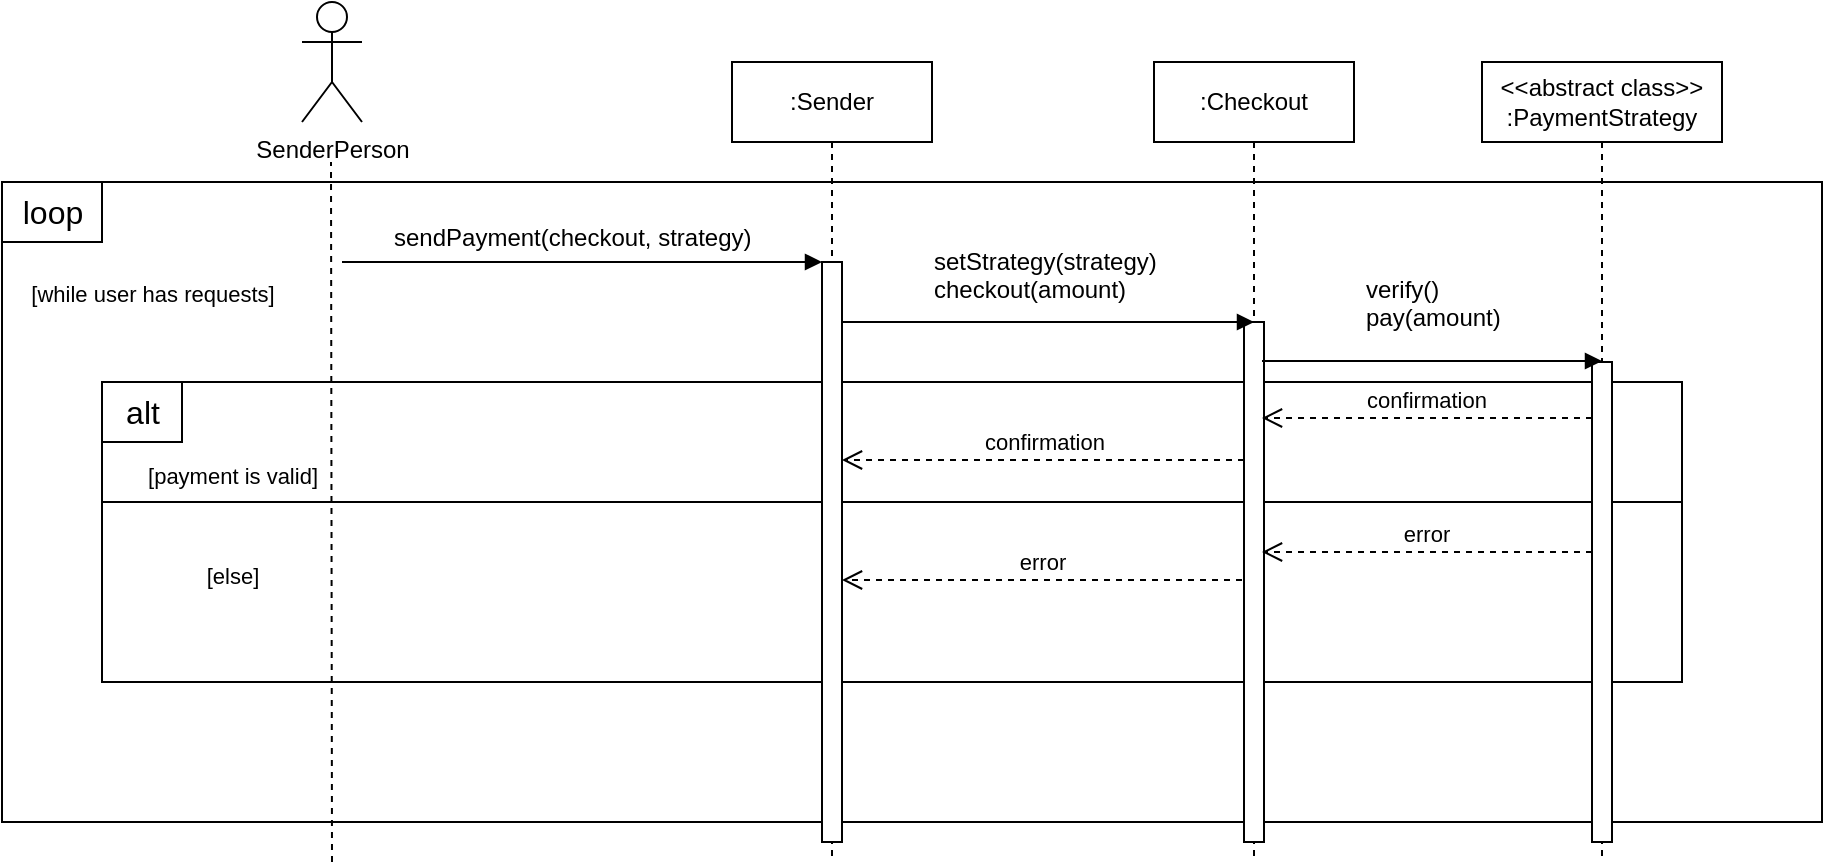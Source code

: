 <mxfile version="26.2.14">
  <diagram name="Page-1" id="2YBvvXClWsGukQMizWep">
    <mxGraphModel dx="1416" dy="909" grid="1" gridSize="10" guides="1" tooltips="1" connect="1" arrows="1" fold="1" page="1" pageScale="1" pageWidth="850" pageHeight="1100" math="0" shadow="0">
      <root>
        <mxCell id="0" />
        <mxCell id="1" parent="0" />
        <mxCell id="L4YwqG2pCL_ivL3df8pp-31" value="" style="rounded=0;whiteSpace=wrap;html=1;fillColor=none;" vertex="1" parent="1">
          <mxGeometry x="100" y="490" width="790" height="60" as="geometry" />
        </mxCell>
        <mxCell id="L4YwqG2pCL_ivL3df8pp-34" value="" style="rounded=0;whiteSpace=wrap;html=1;fillColor=none;" vertex="1" parent="1">
          <mxGeometry x="100" y="550" width="790" height="90" as="geometry" />
        </mxCell>
        <mxCell id="L4YwqG2pCL_ivL3df8pp-10" value="" style="rounded=0;whiteSpace=wrap;html=1;fillColor=none;" vertex="1" parent="1">
          <mxGeometry x="50" y="390" width="910" height="320" as="geometry" />
        </mxCell>
        <mxCell id="aM9ryv3xv72pqoxQDRHE-1" value=":Sender" style="shape=umlLifeline;perimeter=lifelinePerimeter;whiteSpace=wrap;html=1;container=0;dropTarget=0;collapsible=0;recursiveResize=0;outlineConnect=0;portConstraint=eastwest;newEdgeStyle={&quot;edgeStyle&quot;:&quot;elbowEdgeStyle&quot;,&quot;elbow&quot;:&quot;vertical&quot;,&quot;curved&quot;:0,&quot;rounded&quot;:0};" parent="1" vertex="1">
          <mxGeometry x="415" y="330" width="100" height="400" as="geometry" />
        </mxCell>
        <mxCell id="aM9ryv3xv72pqoxQDRHE-2" value="" style="html=1;points=[];perimeter=orthogonalPerimeter;outlineConnect=0;targetShapes=umlLifeline;portConstraint=eastwest;newEdgeStyle={&quot;edgeStyle&quot;:&quot;elbowEdgeStyle&quot;,&quot;elbow&quot;:&quot;vertical&quot;,&quot;curved&quot;:0,&quot;rounded&quot;:0};" parent="aM9ryv3xv72pqoxQDRHE-1" vertex="1">
          <mxGeometry x="45" y="100" width="10" height="290" as="geometry" />
        </mxCell>
        <mxCell id="aM9ryv3xv72pqoxQDRHE-5" value=":Checkout" style="shape=umlLifeline;perimeter=lifelinePerimeter;whiteSpace=wrap;html=1;container=0;dropTarget=0;collapsible=0;recursiveResize=0;outlineConnect=0;portConstraint=eastwest;newEdgeStyle={&quot;edgeStyle&quot;:&quot;elbowEdgeStyle&quot;,&quot;elbow&quot;:&quot;vertical&quot;,&quot;curved&quot;:0,&quot;rounded&quot;:0};" parent="1" vertex="1">
          <mxGeometry x="626" y="330" width="100" height="400" as="geometry" />
        </mxCell>
        <mxCell id="aM9ryv3xv72pqoxQDRHE-6" value="" style="html=1;points=[];perimeter=orthogonalPerimeter;outlineConnect=0;targetShapes=umlLifeline;portConstraint=eastwest;newEdgeStyle={&quot;edgeStyle&quot;:&quot;elbowEdgeStyle&quot;,&quot;elbow&quot;:&quot;vertical&quot;,&quot;curved&quot;:0,&quot;rounded&quot;:0};" parent="aM9ryv3xv72pqoxQDRHE-5" vertex="1">
          <mxGeometry x="45" y="130" width="10" height="260" as="geometry" />
        </mxCell>
        <mxCell id="aM9ryv3xv72pqoxQDRHE-8" value="confirmation" style="html=1;verticalAlign=bottom;endArrow=open;dashed=1;endSize=8;edgeStyle=elbowEdgeStyle;elbow=vertical;curved=0;rounded=0;" parent="1" edge="1">
          <mxGeometry relative="1" as="geometry">
            <mxPoint x="470" y="529" as="targetPoint" />
            <Array as="points">
              <mxPoint x="570" y="529" />
            </Array>
            <mxPoint x="671" y="529" as="sourcePoint" />
          </mxGeometry>
        </mxCell>
        <mxCell id="L4YwqG2pCL_ivL3df8pp-2" value="SenderPerson" style="shape=umlActor;verticalLabelPosition=bottom;verticalAlign=top;html=1;outlineConnect=0;" vertex="1" parent="1">
          <mxGeometry x="200" y="300" width="30" height="60" as="geometry" />
        </mxCell>
        <mxCell id="L4YwqG2pCL_ivL3df8pp-7" value="&lt;div&gt;&amp;lt;&amp;lt;abstract class&amp;gt;&amp;gt;&lt;/div&gt;:PaymentStrategy" style="shape=umlLifeline;perimeter=lifelinePerimeter;whiteSpace=wrap;html=1;container=0;dropTarget=0;collapsible=0;recursiveResize=0;outlineConnect=0;portConstraint=eastwest;newEdgeStyle={&quot;edgeStyle&quot;:&quot;elbowEdgeStyle&quot;,&quot;elbow&quot;:&quot;vertical&quot;,&quot;curved&quot;:0,&quot;rounded&quot;:0};" vertex="1" parent="1">
          <mxGeometry x="790" y="330" width="120" height="400" as="geometry" />
        </mxCell>
        <mxCell id="L4YwqG2pCL_ivL3df8pp-8" value="" style="html=1;points=[];perimeter=orthogonalPerimeter;outlineConnect=0;targetShapes=umlLifeline;portConstraint=eastwest;newEdgeStyle={&quot;edgeStyle&quot;:&quot;elbowEdgeStyle&quot;,&quot;elbow&quot;:&quot;vertical&quot;,&quot;curved&quot;:0,&quot;rounded&quot;:0};" vertex="1" parent="L4YwqG2pCL_ivL3df8pp-7">
          <mxGeometry x="55" y="150" width="10" height="240" as="geometry" />
        </mxCell>
        <mxCell id="L4YwqG2pCL_ivL3df8pp-9" value="" style="endArrow=none;html=1;rounded=0;dashed=1;" edge="1" parent="1">
          <mxGeometry width="50" height="50" relative="1" as="geometry">
            <mxPoint x="215" y="730" as="sourcePoint" />
            <mxPoint x="214.5" y="380" as="targetPoint" />
          </mxGeometry>
        </mxCell>
        <mxCell id="L4YwqG2pCL_ivL3df8pp-11" value="loop" style="text;html=1;align=center;verticalAlign=middle;resizable=0;points=[];autosize=1;strokeColor=default;fillColor=none;fontSize=16;perimeterSpacing=1;" vertex="1" parent="1">
          <mxGeometry x="50" y="390" width="50" height="30" as="geometry" />
        </mxCell>
        <mxCell id="L4YwqG2pCL_ivL3df8pp-13" value="&lt;div style=&quot;line-height: 100%;&quot;&gt;&lt;span style=&quot;font-size: 11px;&quot;&gt;[while user has requests]&lt;/span&gt;&lt;/div&gt;" style="text;html=1;align=center;verticalAlign=middle;resizable=0;points=[];autosize=1;strokeColor=none;fillColor=none;fontSize=16;" vertex="1" parent="1">
          <mxGeometry x="50" y="430" width="150" height="30" as="geometry" />
        </mxCell>
        <mxCell id="L4YwqG2pCL_ivL3df8pp-16" value="&lt;span style=&quot;color: rgba(0, 0, 0, 0); font-family: monospace; font-size: 0px; text-align: start; background-color: rgb(236, 236, 236);&quot;&gt;%3CmxGraphModel%3E%3Croot%3E%3CmxCell%20id%3D%220%22%2F%3E%3CmxCell%20id%3D%221%22%20parent%3D%220%22%2F%3E%3CmxCell%20id%3D%222%22%20value%3D%22%2B%20sendPayment(checkout%2C%20strategy)%22%20style%3D%22text%3Balign%3Dleft%3BverticalAlign%3Dtop%3BspacingLeft%3D4%3BspacingRight%3D4%3Boverflow%3Dhidden%3Brotatable%3D0%3Bpoints%3D%5B%5B0%2C0.5%5D%2C%5B1%2C0.5%5D%5D%3BportConstraint%3Deastwest%3B%22%20vertex%3D%221%22%20parent%3D%221%22%3E%3CmxGeometry%20x%3D%22710%22%20y%3D%22-46%22%20width%3D%22210%22%20height%3D%2226%22%20as%3D%22geometry%22%2F%3E%3C%2FmxCell%3E%3C%2Froot%3E%3C%2FmxGraphModel%3E&lt;/span&gt;" style="html=1;verticalAlign=bottom;endArrow=block;edgeStyle=elbowEdgeStyle;elbow=vertical;curved=0;rounded=0;" edge="1" parent="1" target="aM9ryv3xv72pqoxQDRHE-2">
          <mxGeometry relative="1" as="geometry">
            <mxPoint x="220" y="430" as="sourcePoint" />
            <Array as="points">
              <mxPoint x="285" y="430" />
            </Array>
            <mxPoint x="370" y="430" as="targetPoint" />
          </mxGeometry>
        </mxCell>
        <mxCell id="L4YwqG2pCL_ivL3df8pp-18" value="sendPayment(checkout, strategy)" style="text;align=left;verticalAlign=top;spacingLeft=4;spacingRight=4;overflow=hidden;rotatable=0;points=[[0,0.5],[1,0.5]];portConstraint=eastwest;" vertex="1" parent="1">
          <mxGeometry x="240" y="404" width="210" height="26" as="geometry" />
        </mxCell>
        <mxCell id="L4YwqG2pCL_ivL3df8pp-21" value="setStrategy(strategy)&#xa;checkout(amount)" style="text;align=left;verticalAlign=top;spacingLeft=4;spacingRight=4;overflow=hidden;rotatable=0;points=[[0,0.5],[1,0.5]];portConstraint=eastwest;" vertex="1" parent="1">
          <mxGeometry x="510" y="416" width="124" height="44" as="geometry" />
        </mxCell>
        <mxCell id="L4YwqG2pCL_ivL3df8pp-22" value="&lt;span style=&quot;color: rgba(0, 0, 0, 0); font-family: monospace; font-size: 0px; text-align: start; background-color: rgb(236, 236, 236);&quot;&gt;%3CmxGraphModel%3E%3Croot%3E%3CmxCell%20id%3D%220%22%2F%3E%3CmxCell%20id%3D%221%22%20parent%3D%220%22%2F%3E%3CmxCell%20id%3D%222%22%20value%3D%22%2B%20sendPayment(checkout%2C%20strategy)%22%20style%3D%22text%3Balign%3Dleft%3BverticalAlign%3Dtop%3BspacingLeft%3D4%3BspacingRight%3D4%3Boverflow%3Dhidden%3Brotatable%3D0%3Bpoints%3D%5B%5B0%2C0.5%5D%2C%5B1%2C0.5%5D%5D%3BportConstraint%3Deastwest%3B%22%20vertex%3D%221%22%20parent%3D%221%22%3E%3CmxGeometry%20x%3D%22710%22%20y%3D%22-46%22%20width%3D%22210%22%20height%3D%2226%22%20as%3D%22geometry%22%2F%3E%3C%2FmxCell%3E%3C%2Froot%3E%3C%2FmxGraphModel%3E&lt;/span&gt;" style="html=1;verticalAlign=bottom;endArrow=block;edgeStyle=elbowEdgeStyle;elbow=vertical;curved=0;rounded=0;entryX=0.5;entryY=0;entryDx=0;entryDy=0;entryPerimeter=0;" edge="1" parent="1" target="aM9ryv3xv72pqoxQDRHE-6">
          <mxGeometry relative="1" as="geometry">
            <mxPoint x="470" y="460" as="sourcePoint" />
            <Array as="points">
              <mxPoint x="545" y="460" />
            </Array>
            <mxPoint x="660" y="460" as="targetPoint" />
          </mxGeometry>
        </mxCell>
        <mxCell id="L4YwqG2pCL_ivL3df8pp-25" value="error" style="html=1;verticalAlign=bottom;endArrow=open;dashed=1;endSize=8;edgeStyle=elbowEdgeStyle;elbow=vertical;curved=0;rounded=0;" edge="1" parent="1">
          <mxGeometry relative="1" as="geometry">
            <mxPoint x="470" y="589" as="targetPoint" />
            <Array as="points">
              <mxPoint x="570" y="589" />
            </Array>
            <mxPoint x="670" y="589" as="sourcePoint" />
          </mxGeometry>
        </mxCell>
        <mxCell id="L4YwqG2pCL_ivL3df8pp-26" value="&lt;span style=&quot;color: rgba(0, 0, 0, 0); font-family: monospace; font-size: 0px; text-align: start; background-color: rgb(236, 236, 236);&quot;&gt;%3CmxGraphModel%3E%3Croot%3E%3CmxCell%20id%3D%220%22%2F%3E%3CmxCell%20id%3D%221%22%20parent%3D%220%22%2F%3E%3CmxCell%20id%3D%222%22%20value%3D%22%2B%20sendPayment(checkout%2C%20strategy)%22%20style%3D%22text%3Balign%3Dleft%3BverticalAlign%3Dtop%3BspacingLeft%3D4%3BspacingRight%3D4%3Boverflow%3Dhidden%3Brotatable%3D0%3Bpoints%3D%5B%5B0%2C0.5%5D%2C%5B1%2C0.5%5D%5D%3BportConstraint%3Deastwest%3B%22%20vertex%3D%221%22%20parent%3D%221%22%3E%3CmxGeometry%20x%3D%22710%22%20y%3D%22-46%22%20width%3D%22210%22%20height%3D%2226%22%20as%3D%22geometry%22%2F%3E%3C%2FmxCell%3E%3C%2Froot%3E%3C%2FmxGraphModel%3E&lt;/span&gt;" style="html=1;verticalAlign=bottom;endArrow=block;edgeStyle=elbowEdgeStyle;elbow=vertical;curved=0;rounded=0;" edge="1" parent="1" target="L4YwqG2pCL_ivL3df8pp-8">
          <mxGeometry relative="1" as="geometry">
            <mxPoint x="680" y="479.5" as="sourcePoint" />
            <Array as="points">
              <mxPoint x="755" y="479.5" />
            </Array>
            <mxPoint x="840" y="480" as="targetPoint" />
          </mxGeometry>
        </mxCell>
        <mxCell id="L4YwqG2pCL_ivL3df8pp-27" value="verify()&#xa;pay(amount)" style="text;align=left;verticalAlign=top;spacingLeft=4;spacingRight=4;overflow=hidden;rotatable=0;points=[[0,0.5],[1,0.5]];portConstraint=eastwest;" vertex="1" parent="1">
          <mxGeometry x="726" y="430" width="124" height="44" as="geometry" />
        </mxCell>
        <mxCell id="L4YwqG2pCL_ivL3df8pp-28" value="confirmation" style="html=1;verticalAlign=bottom;endArrow=open;dashed=1;endSize=8;edgeStyle=elbowEdgeStyle;elbow=vertical;curved=0;rounded=0;" edge="1" parent="1">
          <mxGeometry x="0.005" relative="1" as="geometry">
            <mxPoint x="680" y="508" as="targetPoint" />
            <Array as="points">
              <mxPoint x="780" y="508" />
            </Array>
            <mxPoint x="845" y="508" as="sourcePoint" />
            <mxPoint as="offset" />
          </mxGeometry>
        </mxCell>
        <mxCell id="L4YwqG2pCL_ivL3df8pp-30" value="error" style="html=1;verticalAlign=bottom;endArrow=open;dashed=1;endSize=8;edgeStyle=elbowEdgeStyle;elbow=vertical;curved=0;rounded=0;" edge="1" parent="1">
          <mxGeometry x="0.005" relative="1" as="geometry">
            <mxPoint x="680" y="575" as="targetPoint" />
            <Array as="points">
              <mxPoint x="780" y="575" />
            </Array>
            <mxPoint x="845" y="575" as="sourcePoint" />
            <mxPoint as="offset" />
          </mxGeometry>
        </mxCell>
        <mxCell id="L4YwqG2pCL_ivL3df8pp-32" value="alt" style="text;html=1;align=center;verticalAlign=middle;resizable=0;points=[];autosize=1;strokeColor=default;fillColor=none;fontSize=16;perimeterSpacing=1;" vertex="1" parent="1">
          <mxGeometry x="100" y="490" width="40" height="30" as="geometry" />
        </mxCell>
        <mxCell id="L4YwqG2pCL_ivL3df8pp-33" value="&lt;span style=&quot;font-size: 11px;&quot;&gt;[payment is valid]&lt;/span&gt;" style="text;html=1;align=center;verticalAlign=middle;resizable=0;points=[];autosize=1;strokeColor=none;fillColor=none;fontSize=16;" vertex="1" parent="1">
          <mxGeometry x="110" y="520" width="110" height="30" as="geometry" />
        </mxCell>
        <mxCell id="L4YwqG2pCL_ivL3df8pp-35" value="&lt;span style=&quot;font-size: 11px;&quot;&gt;[else]&lt;/span&gt;" style="text;html=1;align=center;verticalAlign=middle;resizable=0;points=[];autosize=1;strokeColor=none;fillColor=none;fontSize=16;" vertex="1" parent="1">
          <mxGeometry x="140" y="570" width="50" height="30" as="geometry" />
        </mxCell>
      </root>
    </mxGraphModel>
  </diagram>
</mxfile>
